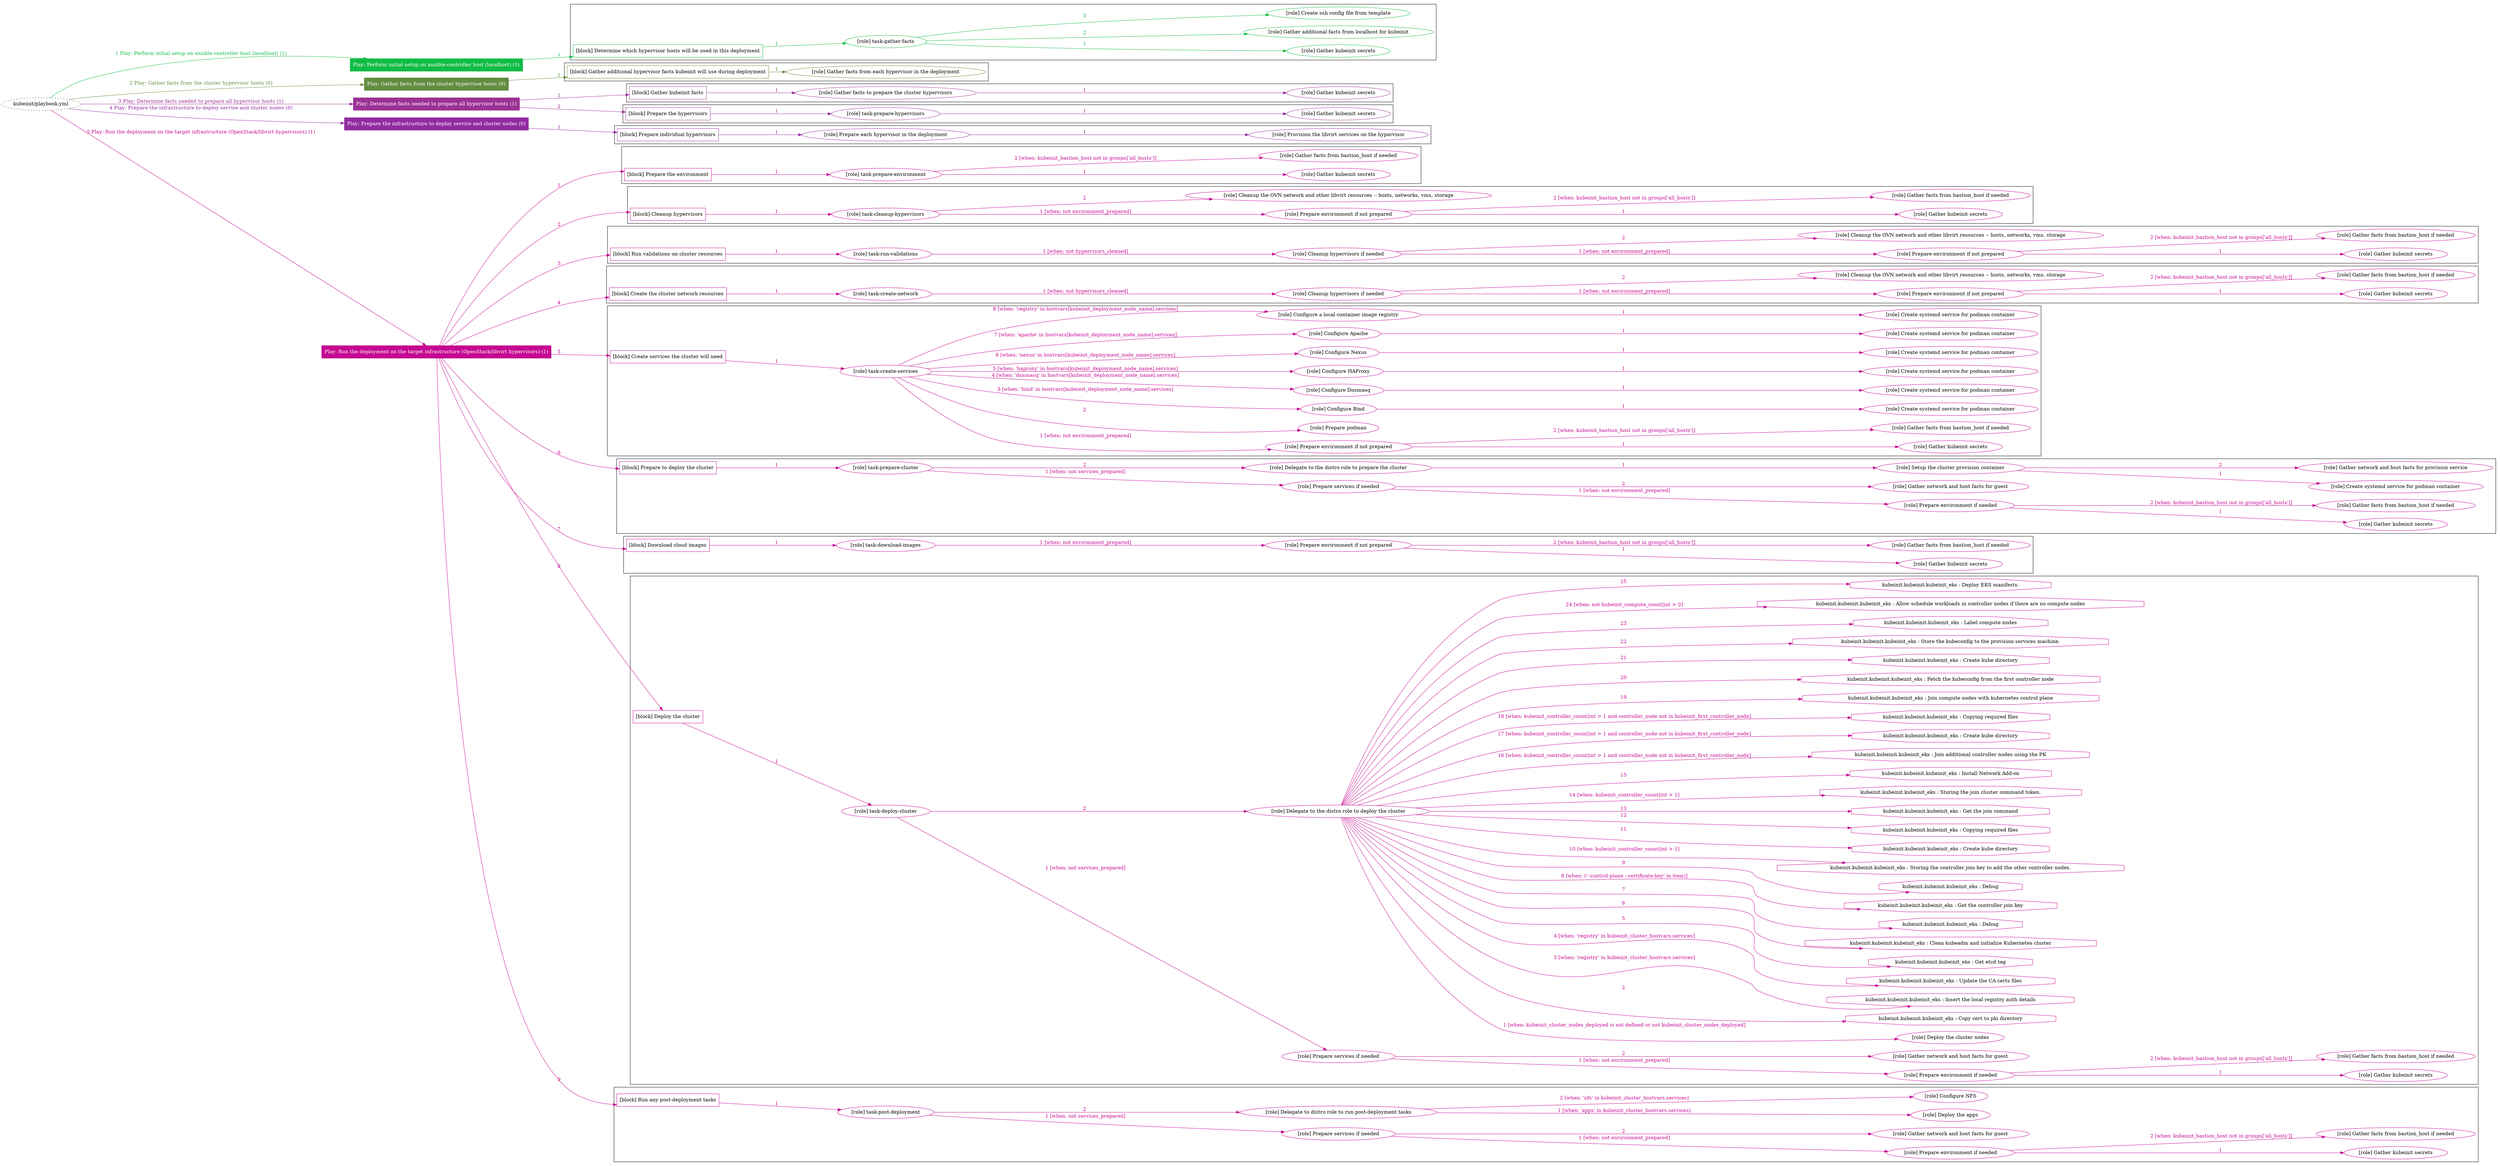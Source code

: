 digraph {
	graph [concentrate=true ordering=in rankdir=LR ratio=fill]
	edge [esep=5 sep=10]
	"kubeinit/playbook.yml" [URL="/home/runner/work/kubeinit/kubeinit/kubeinit/playbook.yml" id=playbook_1ac58db0 style=dotted]
	"kubeinit/playbook.yml" -> play_9eddd106 [label="1 Play: Perform initial setup on ansible-controller host (localhost) (1)" color="#10bc45" fontcolor="#10bc45" id=edge_play_9eddd106 labeltooltip="1 Play: Perform initial setup on ansible-controller host (localhost) (1)" tooltip="1 Play: Perform initial setup on ansible-controller host (localhost) (1)"]
	subgraph "Play: Perform initial setup on ansible-controller host (localhost) (1)" {
		play_9eddd106 [label="Play: Perform initial setup on ansible-controller host (localhost) (1)" URL="/home/runner/work/kubeinit/kubeinit/kubeinit/playbook.yml" color="#10bc45" fontcolor="#ffffff" id=play_9eddd106 shape=box style=filled tooltip=localhost]
		play_9eddd106 -> block_30fc444f [label=1 color="#10bc45" fontcolor="#10bc45" id=edge_block_30fc444f labeltooltip=1 tooltip=1]
		subgraph cluster_block_30fc444f {
			block_30fc444f [label="[block] Determine which hypervisor hosts will be used in this deployment" URL="/home/runner/work/kubeinit/kubeinit/kubeinit/playbook.yml" color="#10bc45" id=block_30fc444f labeltooltip="Determine which hypervisor hosts will be used in this deployment" shape=box tooltip="Determine which hypervisor hosts will be used in this deployment"]
			block_30fc444f -> role_b630f07b [label="1 " color="#10bc45" fontcolor="#10bc45" id=edge_role_b630f07b labeltooltip="1 " tooltip="1 "]
			subgraph "task-gather-facts" {
				role_b630f07b [label="[role] task-gather-facts" URL="/home/runner/work/kubeinit/kubeinit/kubeinit/playbook.yml" color="#10bc45" id=role_b630f07b tooltip="task-gather-facts"]
				role_b630f07b -> role_ef519373 [label="1 " color="#10bc45" fontcolor="#10bc45" id=edge_role_ef519373 labeltooltip="1 " tooltip="1 "]
				subgraph "Gather kubeinit secrets" {
					role_ef519373 [label="[role] Gather kubeinit secrets" URL="/home/runner/.ansible/collections/ansible_collections/kubeinit/kubeinit/roles/kubeinit_prepare/tasks/build_hypervisors_group.yml" color="#10bc45" id=role_ef519373 tooltip="Gather kubeinit secrets"]
				}
				role_b630f07b -> role_89bfebd6 [label="2 " color="#10bc45" fontcolor="#10bc45" id=edge_role_89bfebd6 labeltooltip="2 " tooltip="2 "]
				subgraph "Gather additional facts from localhost for kubeinit" {
					role_89bfebd6 [label="[role] Gather additional facts from localhost for kubeinit" URL="/home/runner/.ansible/collections/ansible_collections/kubeinit/kubeinit/roles/kubeinit_prepare/tasks/build_hypervisors_group.yml" color="#10bc45" id=role_89bfebd6 tooltip="Gather additional facts from localhost for kubeinit"]
				}
				role_b630f07b -> role_143f8cab [label="3 " color="#10bc45" fontcolor="#10bc45" id=edge_role_143f8cab labeltooltip="3 " tooltip="3 "]
				subgraph "Create ssh config file from template" {
					role_143f8cab [label="[role] Create ssh config file from template" URL="/home/runner/.ansible/collections/ansible_collections/kubeinit/kubeinit/roles/kubeinit_prepare/tasks/build_hypervisors_group.yml" color="#10bc45" id=role_143f8cab tooltip="Create ssh config file from template"]
				}
			}
		}
	}
	"kubeinit/playbook.yml" -> play_1894e3ad [label="2 Play: Gather facts from the cluster hypervisor hosts (0)" color="#628c40" fontcolor="#628c40" id=edge_play_1894e3ad labeltooltip="2 Play: Gather facts from the cluster hypervisor hosts (0)" tooltip="2 Play: Gather facts from the cluster hypervisor hosts (0)"]
	subgraph "Play: Gather facts from the cluster hypervisor hosts (0)" {
		play_1894e3ad [label="Play: Gather facts from the cluster hypervisor hosts (0)" URL="/home/runner/work/kubeinit/kubeinit/kubeinit/playbook.yml" color="#628c40" fontcolor="#ffffff" id=play_1894e3ad shape=box style=filled tooltip="Play: Gather facts from the cluster hypervisor hosts (0)"]
		play_1894e3ad -> block_8776b207 [label=1 color="#628c40" fontcolor="#628c40" id=edge_block_8776b207 labeltooltip=1 tooltip=1]
		subgraph cluster_block_8776b207 {
			block_8776b207 [label="[block] Gather additional hypervisor facts kubeinit will use during deployment" URL="/home/runner/work/kubeinit/kubeinit/kubeinit/playbook.yml" color="#628c40" id=block_8776b207 labeltooltip="Gather additional hypervisor facts kubeinit will use during deployment" shape=box tooltip="Gather additional hypervisor facts kubeinit will use during deployment"]
			block_8776b207 -> role_6bbcf157 [label="1 " color="#628c40" fontcolor="#628c40" id=edge_role_6bbcf157 labeltooltip="1 " tooltip="1 "]
			subgraph "Gather facts from each hypervisor in the deployment" {
				role_6bbcf157 [label="[role] Gather facts from each hypervisor in the deployment" URL="/home/runner/work/kubeinit/kubeinit/kubeinit/playbook.yml" color="#628c40" id=role_6bbcf157 tooltip="Gather facts from each hypervisor in the deployment"]
			}
		}
	}
	"kubeinit/playbook.yml" -> play_d0628bbb [label="3 Play: Determine facts needed to prepare all hypervisor hosts (1)" color="#9b3196" fontcolor="#9b3196" id=edge_play_d0628bbb labeltooltip="3 Play: Determine facts needed to prepare all hypervisor hosts (1)" tooltip="3 Play: Determine facts needed to prepare all hypervisor hosts (1)"]
	subgraph "Play: Determine facts needed to prepare all hypervisor hosts (1)" {
		play_d0628bbb [label="Play: Determine facts needed to prepare all hypervisor hosts (1)" URL="/home/runner/work/kubeinit/kubeinit/kubeinit/playbook.yml" color="#9b3196" fontcolor="#ffffff" id=play_d0628bbb shape=box style=filled tooltip=localhost]
		play_d0628bbb -> block_d0faab32 [label=1 color="#9b3196" fontcolor="#9b3196" id=edge_block_d0faab32 labeltooltip=1 tooltip=1]
		subgraph cluster_block_d0faab32 {
			block_d0faab32 [label="[block] Gather kubeinit facts" URL="/home/runner/work/kubeinit/kubeinit/kubeinit/playbook.yml" color="#9b3196" id=block_d0faab32 labeltooltip="Gather kubeinit facts" shape=box tooltip="Gather kubeinit facts"]
			block_d0faab32 -> role_c9c4c534 [label="1 " color="#9b3196" fontcolor="#9b3196" id=edge_role_c9c4c534 labeltooltip="1 " tooltip="1 "]
			subgraph "Gather facts to prepare the cluster hypervisors" {
				role_c9c4c534 [label="[role] Gather facts to prepare the cluster hypervisors" URL="/home/runner/work/kubeinit/kubeinit/kubeinit/playbook.yml" color="#9b3196" id=role_c9c4c534 tooltip="Gather facts to prepare the cluster hypervisors"]
				role_c9c4c534 -> role_3ca4143a [label="1 " color="#9b3196" fontcolor="#9b3196" id=edge_role_3ca4143a labeltooltip="1 " tooltip="1 "]
				subgraph "Gather kubeinit secrets" {
					role_3ca4143a [label="[role] Gather kubeinit secrets" URL="/home/runner/.ansible/collections/ansible_collections/kubeinit/kubeinit/roles/kubeinit_prepare/tasks/gather_kubeinit_facts.yml" color="#9b3196" id=role_3ca4143a tooltip="Gather kubeinit secrets"]
				}
			}
		}
		play_d0628bbb -> block_192de3c9 [label=2 color="#9b3196" fontcolor="#9b3196" id=edge_block_192de3c9 labeltooltip=2 tooltip=2]
		subgraph cluster_block_192de3c9 {
			block_192de3c9 [label="[block] Prepare the hypervisors" URL="/home/runner/work/kubeinit/kubeinit/kubeinit/playbook.yml" color="#9b3196" id=block_192de3c9 labeltooltip="Prepare the hypervisors" shape=box tooltip="Prepare the hypervisors"]
			block_192de3c9 -> role_d206fcf7 [label="1 " color="#9b3196" fontcolor="#9b3196" id=edge_role_d206fcf7 labeltooltip="1 " tooltip="1 "]
			subgraph "task-prepare-hypervisors" {
				role_d206fcf7 [label="[role] task-prepare-hypervisors" URL="/home/runner/work/kubeinit/kubeinit/kubeinit/playbook.yml" color="#9b3196" id=role_d206fcf7 tooltip="task-prepare-hypervisors"]
				role_d206fcf7 -> role_8c2eeadc [label="1 " color="#9b3196" fontcolor="#9b3196" id=edge_role_8c2eeadc labeltooltip="1 " tooltip="1 "]
				subgraph "Gather kubeinit secrets" {
					role_8c2eeadc [label="[role] Gather kubeinit secrets" URL="/home/runner/.ansible/collections/ansible_collections/kubeinit/kubeinit/roles/kubeinit_prepare/tasks/gather_kubeinit_facts.yml" color="#9b3196" id=role_8c2eeadc tooltip="Gather kubeinit secrets"]
				}
			}
		}
	}
	"kubeinit/playbook.yml" -> play_1b095877 [label="4 Play: Prepare the infrastructure to deploy service and cluster nodes (0)" color="#912ba1" fontcolor="#912ba1" id=edge_play_1b095877 labeltooltip="4 Play: Prepare the infrastructure to deploy service and cluster nodes (0)" tooltip="4 Play: Prepare the infrastructure to deploy service and cluster nodes (0)"]
	subgraph "Play: Prepare the infrastructure to deploy service and cluster nodes (0)" {
		play_1b095877 [label="Play: Prepare the infrastructure to deploy service and cluster nodes (0)" URL="/home/runner/work/kubeinit/kubeinit/kubeinit/playbook.yml" color="#912ba1" fontcolor="#ffffff" id=play_1b095877 shape=box style=filled tooltip="Play: Prepare the infrastructure to deploy service and cluster nodes (0)"]
		play_1b095877 -> block_7ad109ac [label=1 color="#912ba1" fontcolor="#912ba1" id=edge_block_7ad109ac labeltooltip=1 tooltip=1]
		subgraph cluster_block_7ad109ac {
			block_7ad109ac [label="[block] Prepare individual hypervisors" URL="/home/runner/work/kubeinit/kubeinit/kubeinit/playbook.yml" color="#912ba1" id=block_7ad109ac labeltooltip="Prepare individual hypervisors" shape=box tooltip="Prepare individual hypervisors"]
			block_7ad109ac -> role_5d0346fb [label="1 " color="#912ba1" fontcolor="#912ba1" id=edge_role_5d0346fb labeltooltip="1 " tooltip="1 "]
			subgraph "Prepare each hypervisor in the deployment" {
				role_5d0346fb [label="[role] Prepare each hypervisor in the deployment" URL="/home/runner/work/kubeinit/kubeinit/kubeinit/playbook.yml" color="#912ba1" id=role_5d0346fb tooltip="Prepare each hypervisor in the deployment"]
				role_5d0346fb -> role_7cb2efcb [label="1 " color="#912ba1" fontcolor="#912ba1" id=edge_role_7cb2efcb labeltooltip="1 " tooltip="1 "]
				subgraph "Provision the libvirt services on the hypervisor" {
					role_7cb2efcb [label="[role] Provision the libvirt services on the hypervisor" URL="/home/runner/.ansible/collections/ansible_collections/kubeinit/kubeinit/roles/kubeinit_prepare/tasks/prepare_hypervisor.yml" color="#912ba1" id=role_7cb2efcb tooltip="Provision the libvirt services on the hypervisor"]
				}
			}
		}
	}
	"kubeinit/playbook.yml" -> play_c522b201 [label="5 Play: Run the deployment on the target infrastructure (OpenStack/libvirt hypervisors) (1)" color="#c50791" fontcolor="#c50791" id=edge_play_c522b201 labeltooltip="5 Play: Run the deployment on the target infrastructure (OpenStack/libvirt hypervisors) (1)" tooltip="5 Play: Run the deployment on the target infrastructure (OpenStack/libvirt hypervisors) (1)"]
	subgraph "Play: Run the deployment on the target infrastructure (OpenStack/libvirt hypervisors) (1)" {
		play_c522b201 [label="Play: Run the deployment on the target infrastructure (OpenStack/libvirt hypervisors) (1)" URL="/home/runner/work/kubeinit/kubeinit/kubeinit/playbook.yml" color="#c50791" fontcolor="#ffffff" id=play_c522b201 shape=box style=filled tooltip=localhost]
		play_c522b201 -> block_1e45cb20 [label=1 color="#c50791" fontcolor="#c50791" id=edge_block_1e45cb20 labeltooltip=1 tooltip=1]
		subgraph cluster_block_1e45cb20 {
			block_1e45cb20 [label="[block] Prepare the environment" URL="/home/runner/work/kubeinit/kubeinit/kubeinit/playbook.yml" color="#c50791" id=block_1e45cb20 labeltooltip="Prepare the environment" shape=box tooltip="Prepare the environment"]
			block_1e45cb20 -> role_a73da890 [label="1 " color="#c50791" fontcolor="#c50791" id=edge_role_a73da890 labeltooltip="1 " tooltip="1 "]
			subgraph "task-prepare-environment" {
				role_a73da890 [label="[role] task-prepare-environment" URL="/home/runner/work/kubeinit/kubeinit/kubeinit/playbook.yml" color="#c50791" id=role_a73da890 tooltip="task-prepare-environment"]
				role_a73da890 -> role_a4527494 [label="1 " color="#c50791" fontcolor="#c50791" id=edge_role_a4527494 labeltooltip="1 " tooltip="1 "]
				subgraph "Gather kubeinit secrets" {
					role_a4527494 [label="[role] Gather kubeinit secrets" URL="/home/runner/.ansible/collections/ansible_collections/kubeinit/kubeinit/roles/kubeinit_prepare/tasks/gather_kubeinit_facts.yml" color="#c50791" id=role_a4527494 tooltip="Gather kubeinit secrets"]
				}
				role_a73da890 -> role_9e6abc5a [label="2 [when: kubeinit_bastion_host not in groups['all_hosts']]" color="#c50791" fontcolor="#c50791" id=edge_role_9e6abc5a labeltooltip="2 [when: kubeinit_bastion_host not in groups['all_hosts']]" tooltip="2 [when: kubeinit_bastion_host not in groups['all_hosts']]"]
				subgraph "Gather facts from bastion_host if needed" {
					role_9e6abc5a [label="[role] Gather facts from bastion_host if needed" URL="/home/runner/.ansible/collections/ansible_collections/kubeinit/kubeinit/roles/kubeinit_prepare/tasks/main.yml" color="#c50791" id=role_9e6abc5a tooltip="Gather facts from bastion_host if needed"]
				}
			}
		}
		play_c522b201 -> block_db5a22f9 [label=2 color="#c50791" fontcolor="#c50791" id=edge_block_db5a22f9 labeltooltip=2 tooltip=2]
		subgraph cluster_block_db5a22f9 {
			block_db5a22f9 [label="[block] Cleanup hypervisors" URL="/home/runner/work/kubeinit/kubeinit/kubeinit/playbook.yml" color="#c50791" id=block_db5a22f9 labeltooltip="Cleanup hypervisors" shape=box tooltip="Cleanup hypervisors"]
			block_db5a22f9 -> role_c14d8a24 [label="1 " color="#c50791" fontcolor="#c50791" id=edge_role_c14d8a24 labeltooltip="1 " tooltip="1 "]
			subgraph "task-cleanup-hypervisors" {
				role_c14d8a24 [label="[role] task-cleanup-hypervisors" URL="/home/runner/work/kubeinit/kubeinit/kubeinit/playbook.yml" color="#c50791" id=role_c14d8a24 tooltip="task-cleanup-hypervisors"]
				role_c14d8a24 -> role_7564b8ca [label="1 [when: not environment_prepared]" color="#c50791" fontcolor="#c50791" id=edge_role_7564b8ca labeltooltip="1 [when: not environment_prepared]" tooltip="1 [when: not environment_prepared]"]
				subgraph "Prepare environment if not prepared" {
					role_7564b8ca [label="[role] Prepare environment if not prepared" URL="/home/runner/.ansible/collections/ansible_collections/kubeinit/kubeinit/roles/kubeinit_libvirt/tasks/cleanup_hypervisors.yml" color="#c50791" id=role_7564b8ca tooltip="Prepare environment if not prepared"]
					role_7564b8ca -> role_81ad75a1 [label="1 " color="#c50791" fontcolor="#c50791" id=edge_role_81ad75a1 labeltooltip="1 " tooltip="1 "]
					subgraph "Gather kubeinit secrets" {
						role_81ad75a1 [label="[role] Gather kubeinit secrets" URL="/home/runner/.ansible/collections/ansible_collections/kubeinit/kubeinit/roles/kubeinit_prepare/tasks/gather_kubeinit_facts.yml" color="#c50791" id=role_81ad75a1 tooltip="Gather kubeinit secrets"]
					}
					role_7564b8ca -> role_ea53b248 [label="2 [when: kubeinit_bastion_host not in groups['all_hosts']]" color="#c50791" fontcolor="#c50791" id=edge_role_ea53b248 labeltooltip="2 [when: kubeinit_bastion_host not in groups['all_hosts']]" tooltip="2 [when: kubeinit_bastion_host not in groups['all_hosts']]"]
					subgraph "Gather facts from bastion_host if needed" {
						role_ea53b248 [label="[role] Gather facts from bastion_host if needed" URL="/home/runner/.ansible/collections/ansible_collections/kubeinit/kubeinit/roles/kubeinit_prepare/tasks/main.yml" color="#c50791" id=role_ea53b248 tooltip="Gather facts from bastion_host if needed"]
					}
				}
				role_c14d8a24 -> role_a226124e [label="2 " color="#c50791" fontcolor="#c50791" id=edge_role_a226124e labeltooltip="2 " tooltip="2 "]
				subgraph "Cleanup the OVN network and other libvirt resources -- hosts, networks, vms, storage" {
					role_a226124e [label="[role] Cleanup the OVN network and other libvirt resources -- hosts, networks, vms, storage" URL="/home/runner/.ansible/collections/ansible_collections/kubeinit/kubeinit/roles/kubeinit_libvirt/tasks/cleanup_hypervisors.yml" color="#c50791" id=role_a226124e tooltip="Cleanup the OVN network and other libvirt resources -- hosts, networks, vms, storage"]
				}
			}
		}
		play_c522b201 -> block_26ea2cdb [label=3 color="#c50791" fontcolor="#c50791" id=edge_block_26ea2cdb labeltooltip=3 tooltip=3]
		subgraph cluster_block_26ea2cdb {
			block_26ea2cdb [label="[block] Run validations on cluster resources" URL="/home/runner/work/kubeinit/kubeinit/kubeinit/playbook.yml" color="#c50791" id=block_26ea2cdb labeltooltip="Run validations on cluster resources" shape=box tooltip="Run validations on cluster resources"]
			block_26ea2cdb -> role_e15d8d98 [label="1 " color="#c50791" fontcolor="#c50791" id=edge_role_e15d8d98 labeltooltip="1 " tooltip="1 "]
			subgraph "task-run-validations" {
				role_e15d8d98 [label="[role] task-run-validations" URL="/home/runner/work/kubeinit/kubeinit/kubeinit/playbook.yml" color="#c50791" id=role_e15d8d98 tooltip="task-run-validations"]
				role_e15d8d98 -> role_632e4c56 [label="1 [when: not hypervisors_cleaned]" color="#c50791" fontcolor="#c50791" id=edge_role_632e4c56 labeltooltip="1 [when: not hypervisors_cleaned]" tooltip="1 [when: not hypervisors_cleaned]"]
				subgraph "Cleanup hypervisors if needed" {
					role_632e4c56 [label="[role] Cleanup hypervisors if needed" URL="/home/runner/.ansible/collections/ansible_collections/kubeinit/kubeinit/roles/kubeinit_validations/tasks/main.yml" color="#c50791" id=role_632e4c56 tooltip="Cleanup hypervisors if needed"]
					role_632e4c56 -> role_661e0de4 [label="1 [when: not environment_prepared]" color="#c50791" fontcolor="#c50791" id=edge_role_661e0de4 labeltooltip="1 [when: not environment_prepared]" tooltip="1 [when: not environment_prepared]"]
					subgraph "Prepare environment if not prepared" {
						role_661e0de4 [label="[role] Prepare environment if not prepared" URL="/home/runner/.ansible/collections/ansible_collections/kubeinit/kubeinit/roles/kubeinit_libvirt/tasks/cleanup_hypervisors.yml" color="#c50791" id=role_661e0de4 tooltip="Prepare environment if not prepared"]
						role_661e0de4 -> role_cdc6e33e [label="1 " color="#c50791" fontcolor="#c50791" id=edge_role_cdc6e33e labeltooltip="1 " tooltip="1 "]
						subgraph "Gather kubeinit secrets" {
							role_cdc6e33e [label="[role] Gather kubeinit secrets" URL="/home/runner/.ansible/collections/ansible_collections/kubeinit/kubeinit/roles/kubeinit_prepare/tasks/gather_kubeinit_facts.yml" color="#c50791" id=role_cdc6e33e tooltip="Gather kubeinit secrets"]
						}
						role_661e0de4 -> role_64e4404b [label="2 [when: kubeinit_bastion_host not in groups['all_hosts']]" color="#c50791" fontcolor="#c50791" id=edge_role_64e4404b labeltooltip="2 [when: kubeinit_bastion_host not in groups['all_hosts']]" tooltip="2 [when: kubeinit_bastion_host not in groups['all_hosts']]"]
						subgraph "Gather facts from bastion_host if needed" {
							role_64e4404b [label="[role] Gather facts from bastion_host if needed" URL="/home/runner/.ansible/collections/ansible_collections/kubeinit/kubeinit/roles/kubeinit_prepare/tasks/main.yml" color="#c50791" id=role_64e4404b tooltip="Gather facts from bastion_host if needed"]
						}
					}
					role_632e4c56 -> role_0773ec1b [label="2 " color="#c50791" fontcolor="#c50791" id=edge_role_0773ec1b labeltooltip="2 " tooltip="2 "]
					subgraph "Cleanup the OVN network and other libvirt resources -- hosts, networks, vms, storage" {
						role_0773ec1b [label="[role] Cleanup the OVN network and other libvirt resources -- hosts, networks, vms, storage" URL="/home/runner/.ansible/collections/ansible_collections/kubeinit/kubeinit/roles/kubeinit_libvirt/tasks/cleanup_hypervisors.yml" color="#c50791" id=role_0773ec1b tooltip="Cleanup the OVN network and other libvirt resources -- hosts, networks, vms, storage"]
					}
				}
			}
		}
		play_c522b201 -> block_a5b82c7c [label=4 color="#c50791" fontcolor="#c50791" id=edge_block_a5b82c7c labeltooltip=4 tooltip=4]
		subgraph cluster_block_a5b82c7c {
			block_a5b82c7c [label="[block] Create the cluster network resources" URL="/home/runner/work/kubeinit/kubeinit/kubeinit/playbook.yml" color="#c50791" id=block_a5b82c7c labeltooltip="Create the cluster network resources" shape=box tooltip="Create the cluster network resources"]
			block_a5b82c7c -> role_1aacdde5 [label="1 " color="#c50791" fontcolor="#c50791" id=edge_role_1aacdde5 labeltooltip="1 " tooltip="1 "]
			subgraph "task-create-network" {
				role_1aacdde5 [label="[role] task-create-network" URL="/home/runner/work/kubeinit/kubeinit/kubeinit/playbook.yml" color="#c50791" id=role_1aacdde5 tooltip="task-create-network"]
				role_1aacdde5 -> role_9870edfd [label="1 [when: not hypervisors_cleaned]" color="#c50791" fontcolor="#c50791" id=edge_role_9870edfd labeltooltip="1 [when: not hypervisors_cleaned]" tooltip="1 [when: not hypervisors_cleaned]"]
				subgraph "Cleanup hypervisors if needed" {
					role_9870edfd [label="[role] Cleanup hypervisors if needed" URL="/home/runner/.ansible/collections/ansible_collections/kubeinit/kubeinit/roles/kubeinit_libvirt/tasks/create_network.yml" color="#c50791" id=role_9870edfd tooltip="Cleanup hypervisors if needed"]
					role_9870edfd -> role_f6a2f0f7 [label="1 [when: not environment_prepared]" color="#c50791" fontcolor="#c50791" id=edge_role_f6a2f0f7 labeltooltip="1 [when: not environment_prepared]" tooltip="1 [when: not environment_prepared]"]
					subgraph "Prepare environment if not prepared" {
						role_f6a2f0f7 [label="[role] Prepare environment if not prepared" URL="/home/runner/.ansible/collections/ansible_collections/kubeinit/kubeinit/roles/kubeinit_libvirt/tasks/cleanup_hypervisors.yml" color="#c50791" id=role_f6a2f0f7 tooltip="Prepare environment if not prepared"]
						role_f6a2f0f7 -> role_57f74c20 [label="1 " color="#c50791" fontcolor="#c50791" id=edge_role_57f74c20 labeltooltip="1 " tooltip="1 "]
						subgraph "Gather kubeinit secrets" {
							role_57f74c20 [label="[role] Gather kubeinit secrets" URL="/home/runner/.ansible/collections/ansible_collections/kubeinit/kubeinit/roles/kubeinit_prepare/tasks/gather_kubeinit_facts.yml" color="#c50791" id=role_57f74c20 tooltip="Gather kubeinit secrets"]
						}
						role_f6a2f0f7 -> role_c0a87c34 [label="2 [when: kubeinit_bastion_host not in groups['all_hosts']]" color="#c50791" fontcolor="#c50791" id=edge_role_c0a87c34 labeltooltip="2 [when: kubeinit_bastion_host not in groups['all_hosts']]" tooltip="2 [when: kubeinit_bastion_host not in groups['all_hosts']]"]
						subgraph "Gather facts from bastion_host if needed" {
							role_c0a87c34 [label="[role] Gather facts from bastion_host if needed" URL="/home/runner/.ansible/collections/ansible_collections/kubeinit/kubeinit/roles/kubeinit_prepare/tasks/main.yml" color="#c50791" id=role_c0a87c34 tooltip="Gather facts from bastion_host if needed"]
						}
					}
					role_9870edfd -> role_39fa597d [label="2 " color="#c50791" fontcolor="#c50791" id=edge_role_39fa597d labeltooltip="2 " tooltip="2 "]
					subgraph "Cleanup the OVN network and other libvirt resources -- hosts, networks, vms, storage" {
						role_39fa597d [label="[role] Cleanup the OVN network and other libvirt resources -- hosts, networks, vms, storage" URL="/home/runner/.ansible/collections/ansible_collections/kubeinit/kubeinit/roles/kubeinit_libvirt/tasks/cleanup_hypervisors.yml" color="#c50791" id=role_39fa597d tooltip="Cleanup the OVN network and other libvirt resources -- hosts, networks, vms, storage"]
					}
				}
			}
		}
		play_c522b201 -> block_8a458de1 [label=5 color="#c50791" fontcolor="#c50791" id=edge_block_8a458de1 labeltooltip=5 tooltip=5]
		subgraph cluster_block_8a458de1 {
			block_8a458de1 [label="[block] Create services the cluster will need" URL="/home/runner/work/kubeinit/kubeinit/kubeinit/playbook.yml" color="#c50791" id=block_8a458de1 labeltooltip="Create services the cluster will need" shape=box tooltip="Create services the cluster will need"]
			block_8a458de1 -> role_82ee211a [label="1 " color="#c50791" fontcolor="#c50791" id=edge_role_82ee211a labeltooltip="1 " tooltip="1 "]
			subgraph "task-create-services" {
				role_82ee211a [label="[role] task-create-services" URL="/home/runner/work/kubeinit/kubeinit/kubeinit/playbook.yml" color="#c50791" id=role_82ee211a tooltip="task-create-services"]
				role_82ee211a -> role_bd00a5d6 [label="1 [when: not environment_prepared]" color="#c50791" fontcolor="#c50791" id=edge_role_bd00a5d6 labeltooltip="1 [when: not environment_prepared]" tooltip="1 [when: not environment_prepared]"]
				subgraph "Prepare environment if not prepared" {
					role_bd00a5d6 [label="[role] Prepare environment if not prepared" URL="/home/runner/.ansible/collections/ansible_collections/kubeinit/kubeinit/roles/kubeinit_services/tasks/main.yml" color="#c50791" id=role_bd00a5d6 tooltip="Prepare environment if not prepared"]
					role_bd00a5d6 -> role_65de3e16 [label="1 " color="#c50791" fontcolor="#c50791" id=edge_role_65de3e16 labeltooltip="1 " tooltip="1 "]
					subgraph "Gather kubeinit secrets" {
						role_65de3e16 [label="[role] Gather kubeinit secrets" URL="/home/runner/.ansible/collections/ansible_collections/kubeinit/kubeinit/roles/kubeinit_prepare/tasks/gather_kubeinit_facts.yml" color="#c50791" id=role_65de3e16 tooltip="Gather kubeinit secrets"]
					}
					role_bd00a5d6 -> role_99223548 [label="2 [when: kubeinit_bastion_host not in groups['all_hosts']]" color="#c50791" fontcolor="#c50791" id=edge_role_99223548 labeltooltip="2 [when: kubeinit_bastion_host not in groups['all_hosts']]" tooltip="2 [when: kubeinit_bastion_host not in groups['all_hosts']]"]
					subgraph "Gather facts from bastion_host if needed" {
						role_99223548 [label="[role] Gather facts from bastion_host if needed" URL="/home/runner/.ansible/collections/ansible_collections/kubeinit/kubeinit/roles/kubeinit_prepare/tasks/main.yml" color="#c50791" id=role_99223548 tooltip="Gather facts from bastion_host if needed"]
					}
				}
				role_82ee211a -> role_e2d1d36d [label="2 " color="#c50791" fontcolor="#c50791" id=edge_role_e2d1d36d labeltooltip="2 " tooltip="2 "]
				subgraph "Prepare podman" {
					role_e2d1d36d [label="[role] Prepare podman" URL="/home/runner/.ansible/collections/ansible_collections/kubeinit/kubeinit/roles/kubeinit_services/tasks/00_create_service_pod.yml" color="#c50791" id=role_e2d1d36d tooltip="Prepare podman"]
				}
				role_82ee211a -> role_57de85cc [label="3 [when: 'bind' in hostvars[kubeinit_deployment_node_name].services]" color="#c50791" fontcolor="#c50791" id=edge_role_57de85cc labeltooltip="3 [when: 'bind' in hostvars[kubeinit_deployment_node_name].services]" tooltip="3 [when: 'bind' in hostvars[kubeinit_deployment_node_name].services]"]
				subgraph "Configure Bind" {
					role_57de85cc [label="[role] Configure Bind" URL="/home/runner/.ansible/collections/ansible_collections/kubeinit/kubeinit/roles/kubeinit_services/tasks/start_services_containers.yml" color="#c50791" id=role_57de85cc tooltip="Configure Bind"]
					role_57de85cc -> role_440da95e [label="1 " color="#c50791" fontcolor="#c50791" id=edge_role_440da95e labeltooltip="1 " tooltip="1 "]
					subgraph "Create systemd service for podman container" {
						role_440da95e [label="[role] Create systemd service for podman container" URL="/home/runner/.ansible/collections/ansible_collections/kubeinit/kubeinit/roles/kubeinit_bind/tasks/main.yml" color="#c50791" id=role_440da95e tooltip="Create systemd service for podman container"]
					}
				}
				role_82ee211a -> role_23ffcaab [label="4 [when: 'dnsmasq' in hostvars[kubeinit_deployment_node_name].services]" color="#c50791" fontcolor="#c50791" id=edge_role_23ffcaab labeltooltip="4 [when: 'dnsmasq' in hostvars[kubeinit_deployment_node_name].services]" tooltip="4 [when: 'dnsmasq' in hostvars[kubeinit_deployment_node_name].services]"]
				subgraph "Configure Dnsmasq" {
					role_23ffcaab [label="[role] Configure Dnsmasq" URL="/home/runner/.ansible/collections/ansible_collections/kubeinit/kubeinit/roles/kubeinit_services/tasks/start_services_containers.yml" color="#c50791" id=role_23ffcaab tooltip="Configure Dnsmasq"]
					role_23ffcaab -> role_10609390 [label="1 " color="#c50791" fontcolor="#c50791" id=edge_role_10609390 labeltooltip="1 " tooltip="1 "]
					subgraph "Create systemd service for podman container" {
						role_10609390 [label="[role] Create systemd service for podman container" URL="/home/runner/.ansible/collections/ansible_collections/kubeinit/kubeinit/roles/kubeinit_dnsmasq/tasks/main.yml" color="#c50791" id=role_10609390 tooltip="Create systemd service for podman container"]
					}
				}
				role_82ee211a -> role_01e466fd [label="5 [when: 'haproxy' in hostvars[kubeinit_deployment_node_name].services]" color="#c50791" fontcolor="#c50791" id=edge_role_01e466fd labeltooltip="5 [when: 'haproxy' in hostvars[kubeinit_deployment_node_name].services]" tooltip="5 [when: 'haproxy' in hostvars[kubeinit_deployment_node_name].services]"]
				subgraph "Configure HAProxy" {
					role_01e466fd [label="[role] Configure HAProxy" URL="/home/runner/.ansible/collections/ansible_collections/kubeinit/kubeinit/roles/kubeinit_services/tasks/start_services_containers.yml" color="#c50791" id=role_01e466fd tooltip="Configure HAProxy"]
					role_01e466fd -> role_55145224 [label="1 " color="#c50791" fontcolor="#c50791" id=edge_role_55145224 labeltooltip="1 " tooltip="1 "]
					subgraph "Create systemd service for podman container" {
						role_55145224 [label="[role] Create systemd service for podman container" URL="/home/runner/.ansible/collections/ansible_collections/kubeinit/kubeinit/roles/kubeinit_haproxy/tasks/main.yml" color="#c50791" id=role_55145224 tooltip="Create systemd service for podman container"]
					}
				}
				role_82ee211a -> role_1d46dd35 [label="6 [when: 'nexus' in hostvars[kubeinit_deployment_node_name].services]" color="#c50791" fontcolor="#c50791" id=edge_role_1d46dd35 labeltooltip="6 [when: 'nexus' in hostvars[kubeinit_deployment_node_name].services]" tooltip="6 [when: 'nexus' in hostvars[kubeinit_deployment_node_name].services]"]
				subgraph "Configure Nexus" {
					role_1d46dd35 [label="[role] Configure Nexus" URL="/home/runner/.ansible/collections/ansible_collections/kubeinit/kubeinit/roles/kubeinit_services/tasks/start_services_containers.yml" color="#c50791" id=role_1d46dd35 tooltip="Configure Nexus"]
					role_1d46dd35 -> role_ea37ce73 [label="1 " color="#c50791" fontcolor="#c50791" id=edge_role_ea37ce73 labeltooltip="1 " tooltip="1 "]
					subgraph "Create systemd service for podman container" {
						role_ea37ce73 [label="[role] Create systemd service for podman container" URL="/home/runner/.ansible/collections/ansible_collections/kubeinit/kubeinit/roles/kubeinit_nexus/tasks/main.yml" color="#c50791" id=role_ea37ce73 tooltip="Create systemd service for podman container"]
					}
				}
				role_82ee211a -> role_9760607f [label="7 [when: 'apache' in hostvars[kubeinit_deployment_node_name].services]" color="#c50791" fontcolor="#c50791" id=edge_role_9760607f labeltooltip="7 [when: 'apache' in hostvars[kubeinit_deployment_node_name].services]" tooltip="7 [when: 'apache' in hostvars[kubeinit_deployment_node_name].services]"]
				subgraph "Configure Apache" {
					role_9760607f [label="[role] Configure Apache" URL="/home/runner/.ansible/collections/ansible_collections/kubeinit/kubeinit/roles/kubeinit_services/tasks/start_services_containers.yml" color="#c50791" id=role_9760607f tooltip="Configure Apache"]
					role_9760607f -> role_50aaaa14 [label="1 " color="#c50791" fontcolor="#c50791" id=edge_role_50aaaa14 labeltooltip="1 " tooltip="1 "]
					subgraph "Create systemd service for podman container" {
						role_50aaaa14 [label="[role] Create systemd service for podman container" URL="/home/runner/.ansible/collections/ansible_collections/kubeinit/kubeinit/roles/kubeinit_apache/tasks/main.yml" color="#c50791" id=role_50aaaa14 tooltip="Create systemd service for podman container"]
					}
				}
				role_82ee211a -> role_e0121b66 [label="8 [when: 'registry' in hostvars[kubeinit_deployment_node_name].services]" color="#c50791" fontcolor="#c50791" id=edge_role_e0121b66 labeltooltip="8 [when: 'registry' in hostvars[kubeinit_deployment_node_name].services]" tooltip="8 [when: 'registry' in hostvars[kubeinit_deployment_node_name].services]"]
				subgraph "Configure a local container image registry" {
					role_e0121b66 [label="[role] Configure a local container image registry" URL="/home/runner/.ansible/collections/ansible_collections/kubeinit/kubeinit/roles/kubeinit_services/tasks/start_services_containers.yml" color="#c50791" id=role_e0121b66 tooltip="Configure a local container image registry"]
					role_e0121b66 -> role_c0fec96e [label="1 " color="#c50791" fontcolor="#c50791" id=edge_role_c0fec96e labeltooltip="1 " tooltip="1 "]
					subgraph "Create systemd service for podman container" {
						role_c0fec96e [label="[role] Create systemd service for podman container" URL="/home/runner/.ansible/collections/ansible_collections/kubeinit/kubeinit/roles/kubeinit_registry/tasks/main.yml" color="#c50791" id=role_c0fec96e tooltip="Create systemd service for podman container"]
					}
				}
			}
		}
		play_c522b201 -> block_cffc5fbc [label=6 color="#c50791" fontcolor="#c50791" id=edge_block_cffc5fbc labeltooltip=6 tooltip=6]
		subgraph cluster_block_cffc5fbc {
			block_cffc5fbc [label="[block] Prepare to deploy the cluster" URL="/home/runner/work/kubeinit/kubeinit/kubeinit/playbook.yml" color="#c50791" id=block_cffc5fbc labeltooltip="Prepare to deploy the cluster" shape=box tooltip="Prepare to deploy the cluster"]
			block_cffc5fbc -> role_55218f2a [label="1 " color="#c50791" fontcolor="#c50791" id=edge_role_55218f2a labeltooltip="1 " tooltip="1 "]
			subgraph "task-prepare-cluster" {
				role_55218f2a [label="[role] task-prepare-cluster" URL="/home/runner/work/kubeinit/kubeinit/kubeinit/playbook.yml" color="#c50791" id=role_55218f2a tooltip="task-prepare-cluster"]
				role_55218f2a -> role_ff293766 [label="1 [when: not services_prepared]" color="#c50791" fontcolor="#c50791" id=edge_role_ff293766 labeltooltip="1 [when: not services_prepared]" tooltip="1 [when: not services_prepared]"]
				subgraph "Prepare services if needed" {
					role_ff293766 [label="[role] Prepare services if needed" URL="/home/runner/.ansible/collections/ansible_collections/kubeinit/kubeinit/roles/kubeinit_prepare/tasks/prepare_cluster.yml" color="#c50791" id=role_ff293766 tooltip="Prepare services if needed"]
					role_ff293766 -> role_1ca239fb [label="1 [when: not environment_prepared]" color="#c50791" fontcolor="#c50791" id=edge_role_1ca239fb labeltooltip="1 [when: not environment_prepared]" tooltip="1 [when: not environment_prepared]"]
					subgraph "Prepare environment if needed" {
						role_1ca239fb [label="[role] Prepare environment if needed" URL="/home/runner/.ansible/collections/ansible_collections/kubeinit/kubeinit/roles/kubeinit_services/tasks/prepare_services.yml" color="#c50791" id=role_1ca239fb tooltip="Prepare environment if needed"]
						role_1ca239fb -> role_0e6f94c9 [label="1 " color="#c50791" fontcolor="#c50791" id=edge_role_0e6f94c9 labeltooltip="1 " tooltip="1 "]
						subgraph "Gather kubeinit secrets" {
							role_0e6f94c9 [label="[role] Gather kubeinit secrets" URL="/home/runner/.ansible/collections/ansible_collections/kubeinit/kubeinit/roles/kubeinit_prepare/tasks/gather_kubeinit_facts.yml" color="#c50791" id=role_0e6f94c9 tooltip="Gather kubeinit secrets"]
						}
						role_1ca239fb -> role_61b7faba [label="2 [when: kubeinit_bastion_host not in groups['all_hosts']]" color="#c50791" fontcolor="#c50791" id=edge_role_61b7faba labeltooltip="2 [when: kubeinit_bastion_host not in groups['all_hosts']]" tooltip="2 [when: kubeinit_bastion_host not in groups['all_hosts']]"]
						subgraph "Gather facts from bastion_host if needed" {
							role_61b7faba [label="[role] Gather facts from bastion_host if needed" URL="/home/runner/.ansible/collections/ansible_collections/kubeinit/kubeinit/roles/kubeinit_prepare/tasks/main.yml" color="#c50791" id=role_61b7faba tooltip="Gather facts from bastion_host if needed"]
						}
					}
					role_ff293766 -> role_b8e67fa9 [label="2 " color="#c50791" fontcolor="#c50791" id=edge_role_b8e67fa9 labeltooltip="2 " tooltip="2 "]
					subgraph "Gather network and host facts for guest" {
						role_b8e67fa9 [label="[role] Gather network and host facts for guest" URL="/home/runner/.ansible/collections/ansible_collections/kubeinit/kubeinit/roles/kubeinit_services/tasks/prepare_services.yml" color="#c50791" id=role_b8e67fa9 tooltip="Gather network and host facts for guest"]
					}
				}
				role_55218f2a -> role_9e5da790 [label="2 " color="#c50791" fontcolor="#c50791" id=edge_role_9e5da790 labeltooltip="2 " tooltip="2 "]
				subgraph "Delegate to the distro role to prepare the cluster" {
					role_9e5da790 [label="[role] Delegate to the distro role to prepare the cluster" URL="/home/runner/.ansible/collections/ansible_collections/kubeinit/kubeinit/roles/kubeinit_prepare/tasks/prepare_cluster.yml" color="#c50791" id=role_9e5da790 tooltip="Delegate to the distro role to prepare the cluster"]
					role_9e5da790 -> role_3f16b6f4 [label="1 " color="#c50791" fontcolor="#c50791" id=edge_role_3f16b6f4 labeltooltip="1 " tooltip="1 "]
					subgraph "Setup the cluster provision container" {
						role_3f16b6f4 [label="[role] Setup the cluster provision container" URL="/home/runner/.ansible/collections/ansible_collections/kubeinit/kubeinit/roles/kubeinit_eks/tasks/prepare_cluster.yml" color="#c50791" id=role_3f16b6f4 tooltip="Setup the cluster provision container"]
						role_3f16b6f4 -> role_1321d4b2 [label="1 " color="#c50791" fontcolor="#c50791" id=edge_role_1321d4b2 labeltooltip="1 " tooltip="1 "]
						subgraph "Create systemd service for podman container" {
							role_1321d4b2 [label="[role] Create systemd service for podman container" URL="/home/runner/.ansible/collections/ansible_collections/kubeinit/kubeinit/roles/kubeinit_services/tasks/create_provision_container.yml" color="#c50791" id=role_1321d4b2 tooltip="Create systemd service for podman container"]
						}
						role_3f16b6f4 -> role_33553d10 [label="2 " color="#c50791" fontcolor="#c50791" id=edge_role_33553d10 labeltooltip="2 " tooltip="2 "]
						subgraph "Gather network and host facts for provision service" {
							role_33553d10 [label="[role] Gather network and host facts for provision service" URL="/home/runner/.ansible/collections/ansible_collections/kubeinit/kubeinit/roles/kubeinit_services/tasks/create_provision_container.yml" color="#c50791" id=role_33553d10 tooltip="Gather network and host facts for provision service"]
						}
					}
				}
			}
		}
		play_c522b201 -> block_d48e3832 [label=7 color="#c50791" fontcolor="#c50791" id=edge_block_d48e3832 labeltooltip=7 tooltip=7]
		subgraph cluster_block_d48e3832 {
			block_d48e3832 [label="[block] Download cloud images" URL="/home/runner/work/kubeinit/kubeinit/kubeinit/playbook.yml" color="#c50791" id=block_d48e3832 labeltooltip="Download cloud images" shape=box tooltip="Download cloud images"]
			block_d48e3832 -> role_d4876c7f [label="1 " color="#c50791" fontcolor="#c50791" id=edge_role_d4876c7f labeltooltip="1 " tooltip="1 "]
			subgraph "task-download-images" {
				role_d4876c7f [label="[role] task-download-images" URL="/home/runner/work/kubeinit/kubeinit/kubeinit/playbook.yml" color="#c50791" id=role_d4876c7f tooltip="task-download-images"]
				role_d4876c7f -> role_e34cf47d [label="1 [when: not environment_prepared]" color="#c50791" fontcolor="#c50791" id=edge_role_e34cf47d labeltooltip="1 [when: not environment_prepared]" tooltip="1 [when: not environment_prepared]"]
				subgraph "Prepare environment if not prepared" {
					role_e34cf47d [label="[role] Prepare environment if not prepared" URL="/home/runner/.ansible/collections/ansible_collections/kubeinit/kubeinit/roles/kubeinit_libvirt/tasks/download_cloud_images.yml" color="#c50791" id=role_e34cf47d tooltip="Prepare environment if not prepared"]
					role_e34cf47d -> role_e54c2a16 [label="1 " color="#c50791" fontcolor="#c50791" id=edge_role_e54c2a16 labeltooltip="1 " tooltip="1 "]
					subgraph "Gather kubeinit secrets" {
						role_e54c2a16 [label="[role] Gather kubeinit secrets" URL="/home/runner/.ansible/collections/ansible_collections/kubeinit/kubeinit/roles/kubeinit_prepare/tasks/gather_kubeinit_facts.yml" color="#c50791" id=role_e54c2a16 tooltip="Gather kubeinit secrets"]
					}
					role_e34cf47d -> role_d165eea5 [label="2 [when: kubeinit_bastion_host not in groups['all_hosts']]" color="#c50791" fontcolor="#c50791" id=edge_role_d165eea5 labeltooltip="2 [when: kubeinit_bastion_host not in groups['all_hosts']]" tooltip="2 [when: kubeinit_bastion_host not in groups['all_hosts']]"]
					subgraph "Gather facts from bastion_host if needed" {
						role_d165eea5 [label="[role] Gather facts from bastion_host if needed" URL="/home/runner/.ansible/collections/ansible_collections/kubeinit/kubeinit/roles/kubeinit_prepare/tasks/main.yml" color="#c50791" id=role_d165eea5 tooltip="Gather facts from bastion_host if needed"]
					}
				}
			}
		}
		play_c522b201 -> block_7e90941e [label=8 color="#c50791" fontcolor="#c50791" id=edge_block_7e90941e labeltooltip=8 tooltip=8]
		subgraph cluster_block_7e90941e {
			block_7e90941e [label="[block] Deploy the cluster" URL="/home/runner/work/kubeinit/kubeinit/kubeinit/playbook.yml" color="#c50791" id=block_7e90941e labeltooltip="Deploy the cluster" shape=box tooltip="Deploy the cluster"]
			block_7e90941e -> role_f292f0c1 [label="1 " color="#c50791" fontcolor="#c50791" id=edge_role_f292f0c1 labeltooltip="1 " tooltip="1 "]
			subgraph "task-deploy-cluster" {
				role_f292f0c1 [label="[role] task-deploy-cluster" URL="/home/runner/work/kubeinit/kubeinit/kubeinit/playbook.yml" color="#c50791" id=role_f292f0c1 tooltip="task-deploy-cluster"]
				role_f292f0c1 -> role_ea4bab5f [label="1 [when: not services_prepared]" color="#c50791" fontcolor="#c50791" id=edge_role_ea4bab5f labeltooltip="1 [when: not services_prepared]" tooltip="1 [when: not services_prepared]"]
				subgraph "Prepare services if needed" {
					role_ea4bab5f [label="[role] Prepare services if needed" URL="/home/runner/.ansible/collections/ansible_collections/kubeinit/kubeinit/roles/kubeinit_prepare/tasks/deploy_cluster.yml" color="#c50791" id=role_ea4bab5f tooltip="Prepare services if needed"]
					role_ea4bab5f -> role_7bdbdbbb [label="1 [when: not environment_prepared]" color="#c50791" fontcolor="#c50791" id=edge_role_7bdbdbbb labeltooltip="1 [when: not environment_prepared]" tooltip="1 [when: not environment_prepared]"]
					subgraph "Prepare environment if needed" {
						role_7bdbdbbb [label="[role] Prepare environment if needed" URL="/home/runner/.ansible/collections/ansible_collections/kubeinit/kubeinit/roles/kubeinit_services/tasks/prepare_services.yml" color="#c50791" id=role_7bdbdbbb tooltip="Prepare environment if needed"]
						role_7bdbdbbb -> role_f196f839 [label="1 " color="#c50791" fontcolor="#c50791" id=edge_role_f196f839 labeltooltip="1 " tooltip="1 "]
						subgraph "Gather kubeinit secrets" {
							role_f196f839 [label="[role] Gather kubeinit secrets" URL="/home/runner/.ansible/collections/ansible_collections/kubeinit/kubeinit/roles/kubeinit_prepare/tasks/gather_kubeinit_facts.yml" color="#c50791" id=role_f196f839 tooltip="Gather kubeinit secrets"]
						}
						role_7bdbdbbb -> role_cf97e103 [label="2 [when: kubeinit_bastion_host not in groups['all_hosts']]" color="#c50791" fontcolor="#c50791" id=edge_role_cf97e103 labeltooltip="2 [when: kubeinit_bastion_host not in groups['all_hosts']]" tooltip="2 [when: kubeinit_bastion_host not in groups['all_hosts']]"]
						subgraph "Gather facts from bastion_host if needed" {
							role_cf97e103 [label="[role] Gather facts from bastion_host if needed" URL="/home/runner/.ansible/collections/ansible_collections/kubeinit/kubeinit/roles/kubeinit_prepare/tasks/main.yml" color="#c50791" id=role_cf97e103 tooltip="Gather facts from bastion_host if needed"]
						}
					}
					role_ea4bab5f -> role_cab50fe7 [label="2 " color="#c50791" fontcolor="#c50791" id=edge_role_cab50fe7 labeltooltip="2 " tooltip="2 "]
					subgraph "Gather network and host facts for guest" {
						role_cab50fe7 [label="[role] Gather network and host facts for guest" URL="/home/runner/.ansible/collections/ansible_collections/kubeinit/kubeinit/roles/kubeinit_services/tasks/prepare_services.yml" color="#c50791" id=role_cab50fe7 tooltip="Gather network and host facts for guest"]
					}
				}
				role_f292f0c1 -> role_87502110 [label="2 " color="#c50791" fontcolor="#c50791" id=edge_role_87502110 labeltooltip="2 " tooltip="2 "]
				subgraph "Delegate to the distro role to deploy the cluster" {
					role_87502110 [label="[role] Delegate to the distro role to deploy the cluster" URL="/home/runner/.ansible/collections/ansible_collections/kubeinit/kubeinit/roles/kubeinit_prepare/tasks/deploy_cluster.yml" color="#c50791" id=role_87502110 tooltip="Delegate to the distro role to deploy the cluster"]
					role_87502110 -> role_a5893117 [label="1 [when: kubeinit_cluster_nodes_deployed is not defined or not kubeinit_cluster_nodes_deployed]" color="#c50791" fontcolor="#c50791" id=edge_role_a5893117 labeltooltip="1 [when: kubeinit_cluster_nodes_deployed is not defined or not kubeinit_cluster_nodes_deployed]" tooltip="1 [when: kubeinit_cluster_nodes_deployed is not defined or not kubeinit_cluster_nodes_deployed]"]
					subgraph "Deploy the cluster nodes" {
						role_a5893117 [label="[role] Deploy the cluster nodes" URL="/home/runner/.ansible/collections/ansible_collections/kubeinit/kubeinit/roles/kubeinit_eks/tasks/main.yml" color="#c50791" id=role_a5893117 tooltip="Deploy the cluster nodes"]
					}
					task_693c5013 [label="kubeinit.kubeinit.kubeinit_eks : Copy cert to pki directory" URL="/home/runner/.ansible/collections/ansible_collections/kubeinit/kubeinit/roles/kubeinit_eks/tasks/main.yml" color="#c50791" id=task_693c5013 shape=octagon tooltip="kubeinit.kubeinit.kubeinit_eks : Copy cert to pki directory"]
					role_87502110 -> task_693c5013 [label="2 " color="#c50791" fontcolor="#c50791" id=edge_task_693c5013 labeltooltip="2 " tooltip="2 "]
					task_ef603a80 [label="kubeinit.kubeinit.kubeinit_eks : Insert the local registry auth details" URL="/home/runner/.ansible/collections/ansible_collections/kubeinit/kubeinit/roles/kubeinit_eks/tasks/main.yml" color="#c50791" id=task_ef603a80 shape=octagon tooltip="kubeinit.kubeinit.kubeinit_eks : Insert the local registry auth details"]
					role_87502110 -> task_ef603a80 [label="3 [when: 'registry' in kubeinit_cluster_hostvars.services]" color="#c50791" fontcolor="#c50791" id=edge_task_ef603a80 labeltooltip="3 [when: 'registry' in kubeinit_cluster_hostvars.services]" tooltip="3 [when: 'registry' in kubeinit_cluster_hostvars.services]"]
					task_84971e35 [label="kubeinit.kubeinit.kubeinit_eks : Update the CA certs files" URL="/home/runner/.ansible/collections/ansible_collections/kubeinit/kubeinit/roles/kubeinit_eks/tasks/main.yml" color="#c50791" id=task_84971e35 shape=octagon tooltip="kubeinit.kubeinit.kubeinit_eks : Update the CA certs files"]
					role_87502110 -> task_84971e35 [label="4 [when: 'registry' in kubeinit_cluster_hostvars.services]" color="#c50791" fontcolor="#c50791" id=edge_task_84971e35 labeltooltip="4 [when: 'registry' in kubeinit_cluster_hostvars.services]" tooltip="4 [when: 'registry' in kubeinit_cluster_hostvars.services]"]
					task_a349f097 [label="kubeinit.kubeinit.kubeinit_eks : Get etcd tag" URL="/home/runner/.ansible/collections/ansible_collections/kubeinit/kubeinit/roles/kubeinit_eks/tasks/main.yml" color="#c50791" id=task_a349f097 shape=octagon tooltip="kubeinit.kubeinit.kubeinit_eks : Get etcd tag"]
					role_87502110 -> task_a349f097 [label="5 " color="#c50791" fontcolor="#c50791" id=edge_task_a349f097 labeltooltip="5 " tooltip="5 "]
					task_ca6c447f [label="kubeinit.kubeinit.kubeinit_eks : Clean kubeadm and initialize Kubernetes cluster" URL="/home/runner/.ansible/collections/ansible_collections/kubeinit/kubeinit/roles/kubeinit_eks/tasks/main.yml" color="#c50791" id=task_ca6c447f shape=octagon tooltip="kubeinit.kubeinit.kubeinit_eks : Clean kubeadm and initialize Kubernetes cluster"]
					role_87502110 -> task_ca6c447f [label="6 " color="#c50791" fontcolor="#c50791" id=edge_task_ca6c447f labeltooltip="6 " tooltip="6 "]
					task_66f2821f [label="kubeinit.kubeinit.kubeinit_eks : Debug" URL="/home/runner/.ansible/collections/ansible_collections/kubeinit/kubeinit/roles/kubeinit_eks/tasks/main.yml" color="#c50791" id=task_66f2821f shape=octagon tooltip="kubeinit.kubeinit.kubeinit_eks : Debug"]
					role_87502110 -> task_66f2821f [label="7 " color="#c50791" fontcolor="#c50791" id=edge_task_66f2821f labeltooltip="7 " tooltip="7 "]
					task_865ddce5 [label="kubeinit.kubeinit.kubeinit_eks : Get the controller join key" URL="/home/runner/.ansible/collections/ansible_collections/kubeinit/kubeinit/roles/kubeinit_eks/tasks/main.yml" color="#c50791" id=task_865ddce5 shape=octagon tooltip="kubeinit.kubeinit.kubeinit_eks : Get the controller join key"]
					role_87502110 -> task_865ddce5 [label="8 [when: ('--control-plane --certificate-key' in item)]" color="#c50791" fontcolor="#c50791" id=edge_task_865ddce5 labeltooltip="8 [when: ('--control-plane --certificate-key' in item)]" tooltip="8 [when: ('--control-plane --certificate-key' in item)]"]
					task_f850fac8 [label="kubeinit.kubeinit.kubeinit_eks : Debug" URL="/home/runner/.ansible/collections/ansible_collections/kubeinit/kubeinit/roles/kubeinit_eks/tasks/main.yml" color="#c50791" id=task_f850fac8 shape=octagon tooltip="kubeinit.kubeinit.kubeinit_eks : Debug"]
					role_87502110 -> task_f850fac8 [label="9 " color="#c50791" fontcolor="#c50791" id=edge_task_f850fac8 labeltooltip="9 " tooltip="9 "]
					task_05a8aed9 [label="kubeinit.kubeinit.kubeinit_eks : Storing the controller join key to add the other controller nodes." URL="/home/runner/.ansible/collections/ansible_collections/kubeinit/kubeinit/roles/kubeinit_eks/tasks/main.yml" color="#c50791" id=task_05a8aed9 shape=octagon tooltip="kubeinit.kubeinit.kubeinit_eks : Storing the controller join key to add the other controller nodes."]
					role_87502110 -> task_05a8aed9 [label="10 [when: kubeinit_controller_count|int > 1]" color="#c50791" fontcolor="#c50791" id=edge_task_05a8aed9 labeltooltip="10 [when: kubeinit_controller_count|int > 1]" tooltip="10 [when: kubeinit_controller_count|int > 1]"]
					task_3d981ec6 [label="kubeinit.kubeinit.kubeinit_eks : Create kube directory" URL="/home/runner/.ansible/collections/ansible_collections/kubeinit/kubeinit/roles/kubeinit_eks/tasks/main.yml" color="#c50791" id=task_3d981ec6 shape=octagon tooltip="kubeinit.kubeinit.kubeinit_eks : Create kube directory"]
					role_87502110 -> task_3d981ec6 [label="11 " color="#c50791" fontcolor="#c50791" id=edge_task_3d981ec6 labeltooltip="11 " tooltip="11 "]
					task_04f76ba4 [label="kubeinit.kubeinit.kubeinit_eks : Copying required files" URL="/home/runner/.ansible/collections/ansible_collections/kubeinit/kubeinit/roles/kubeinit_eks/tasks/main.yml" color="#c50791" id=task_04f76ba4 shape=octagon tooltip="kubeinit.kubeinit.kubeinit_eks : Copying required files"]
					role_87502110 -> task_04f76ba4 [label="12 " color="#c50791" fontcolor="#c50791" id=edge_task_04f76ba4 labeltooltip="12 " tooltip="12 "]
					task_8e536e99 [label="kubeinit.kubeinit.kubeinit_eks : Get the join command" URL="/home/runner/.ansible/collections/ansible_collections/kubeinit/kubeinit/roles/kubeinit_eks/tasks/main.yml" color="#c50791" id=task_8e536e99 shape=octagon tooltip="kubeinit.kubeinit.kubeinit_eks : Get the join command"]
					role_87502110 -> task_8e536e99 [label="13 " color="#c50791" fontcolor="#c50791" id=edge_task_8e536e99 labeltooltip="13 " tooltip="13 "]
					task_abd412e3 [label="kubeinit.kubeinit.kubeinit_eks : Storing the join cluster command token." URL="/home/runner/.ansible/collections/ansible_collections/kubeinit/kubeinit/roles/kubeinit_eks/tasks/main.yml" color="#c50791" id=task_abd412e3 shape=octagon tooltip="kubeinit.kubeinit.kubeinit_eks : Storing the join cluster command token."]
					role_87502110 -> task_abd412e3 [label="14 [when: kubeinit_controller_count|int > 1]" color="#c50791" fontcolor="#c50791" id=edge_task_abd412e3 labeltooltip="14 [when: kubeinit_controller_count|int > 1]" tooltip="14 [when: kubeinit_controller_count|int > 1]"]
					task_f65b34ef [label="kubeinit.kubeinit.kubeinit_eks : Install Network Add-on" URL="/home/runner/.ansible/collections/ansible_collections/kubeinit/kubeinit/roles/kubeinit_eks/tasks/main.yml" color="#c50791" id=task_f65b34ef shape=octagon tooltip="kubeinit.kubeinit.kubeinit_eks : Install Network Add-on"]
					role_87502110 -> task_f65b34ef [label="15 " color="#c50791" fontcolor="#c50791" id=edge_task_f65b34ef labeltooltip="15 " tooltip="15 "]
					task_d2d62c83 [label="kubeinit.kubeinit.kubeinit_eks : Join additional controller nodes using the PK" URL="/home/runner/.ansible/collections/ansible_collections/kubeinit/kubeinit/roles/kubeinit_eks/tasks/main.yml" color="#c50791" id=task_d2d62c83 shape=octagon tooltip="kubeinit.kubeinit.kubeinit_eks : Join additional controller nodes using the PK"]
					role_87502110 -> task_d2d62c83 [label="16 [when: kubeinit_controller_count|int > 1 and controller_node not in kubeinit_first_controller_node]" color="#c50791" fontcolor="#c50791" id=edge_task_d2d62c83 labeltooltip="16 [when: kubeinit_controller_count|int > 1 and controller_node not in kubeinit_first_controller_node]" tooltip="16 [when: kubeinit_controller_count|int > 1 and controller_node not in kubeinit_first_controller_node]"]
					task_816bf70c [label="kubeinit.kubeinit.kubeinit_eks : Create kube directory" URL="/home/runner/.ansible/collections/ansible_collections/kubeinit/kubeinit/roles/kubeinit_eks/tasks/main.yml" color="#c50791" id=task_816bf70c shape=octagon tooltip="kubeinit.kubeinit.kubeinit_eks : Create kube directory"]
					role_87502110 -> task_816bf70c [label="17 [when: kubeinit_controller_count|int > 1 and controller_node not in kubeinit_first_controller_node]" color="#c50791" fontcolor="#c50791" id=edge_task_816bf70c labeltooltip="17 [when: kubeinit_controller_count|int > 1 and controller_node not in kubeinit_first_controller_node]" tooltip="17 [when: kubeinit_controller_count|int > 1 and controller_node not in kubeinit_first_controller_node]"]
					task_21873639 [label="kubeinit.kubeinit.kubeinit_eks : Copying required files" URL="/home/runner/.ansible/collections/ansible_collections/kubeinit/kubeinit/roles/kubeinit_eks/tasks/main.yml" color="#c50791" id=task_21873639 shape=octagon tooltip="kubeinit.kubeinit.kubeinit_eks : Copying required files"]
					role_87502110 -> task_21873639 [label="18 [when: kubeinit_controller_count|int > 1 and controller_node not in kubeinit_first_controller_node]" color="#c50791" fontcolor="#c50791" id=edge_task_21873639 labeltooltip="18 [when: kubeinit_controller_count|int > 1 and controller_node not in kubeinit_first_controller_node]" tooltip="18 [when: kubeinit_controller_count|int > 1 and controller_node not in kubeinit_first_controller_node]"]
					task_19b68e9e [label="kubeinit.kubeinit.kubeinit_eks : Join compute nodes with kubernetes control plane" URL="/home/runner/.ansible/collections/ansible_collections/kubeinit/kubeinit/roles/kubeinit_eks/tasks/main.yml" color="#c50791" id=task_19b68e9e shape=octagon tooltip="kubeinit.kubeinit.kubeinit_eks : Join compute nodes with kubernetes control plane"]
					role_87502110 -> task_19b68e9e [label="19 " color="#c50791" fontcolor="#c50791" id=edge_task_19b68e9e labeltooltip="19 " tooltip="19 "]
					task_acebcdc4 [label="kubeinit.kubeinit.kubeinit_eks : Fetch the kubeconfig from the first controller node" URL="/home/runner/.ansible/collections/ansible_collections/kubeinit/kubeinit/roles/kubeinit_eks/tasks/main.yml" color="#c50791" id=task_acebcdc4 shape=octagon tooltip="kubeinit.kubeinit.kubeinit_eks : Fetch the kubeconfig from the first controller node"]
					role_87502110 -> task_acebcdc4 [label="20 " color="#c50791" fontcolor="#c50791" id=edge_task_acebcdc4 labeltooltip="20 " tooltip="20 "]
					task_90b513b5 [label="kubeinit.kubeinit.kubeinit_eks : Create kube directory" URL="/home/runner/.ansible/collections/ansible_collections/kubeinit/kubeinit/roles/kubeinit_eks/tasks/main.yml" color="#c50791" id=task_90b513b5 shape=octagon tooltip="kubeinit.kubeinit.kubeinit_eks : Create kube directory"]
					role_87502110 -> task_90b513b5 [label="21 " color="#c50791" fontcolor="#c50791" id=edge_task_90b513b5 labeltooltip="21 " tooltip="21 "]
					task_5d578f4d [label="kubeinit.kubeinit.kubeinit_eks : Store the kubeconfig to the provision services machine." URL="/home/runner/.ansible/collections/ansible_collections/kubeinit/kubeinit/roles/kubeinit_eks/tasks/main.yml" color="#c50791" id=task_5d578f4d shape=octagon tooltip="kubeinit.kubeinit.kubeinit_eks : Store the kubeconfig to the provision services machine."]
					role_87502110 -> task_5d578f4d [label="22 " color="#c50791" fontcolor="#c50791" id=edge_task_5d578f4d labeltooltip="22 " tooltip="22 "]
					task_fd0624af [label="kubeinit.kubeinit.kubeinit_eks : Label compute nodes" URL="/home/runner/.ansible/collections/ansible_collections/kubeinit/kubeinit/roles/kubeinit_eks/tasks/main.yml" color="#c50791" id=task_fd0624af shape=octagon tooltip="kubeinit.kubeinit.kubeinit_eks : Label compute nodes"]
					role_87502110 -> task_fd0624af [label="23 " color="#c50791" fontcolor="#c50791" id=edge_task_fd0624af labeltooltip="23 " tooltip="23 "]
					task_1af2afea [label="kubeinit.kubeinit.kubeinit_eks : Allow schedule workloads in controller nodes if there are no compute nodes" URL="/home/runner/.ansible/collections/ansible_collections/kubeinit/kubeinit/roles/kubeinit_eks/tasks/main.yml" color="#c50791" id=task_1af2afea shape=octagon tooltip="kubeinit.kubeinit.kubeinit_eks : Allow schedule workloads in controller nodes if there are no compute nodes"]
					role_87502110 -> task_1af2afea [label="24 [when: not kubeinit_compute_count|int > 0]" color="#c50791" fontcolor="#c50791" id=edge_task_1af2afea labeltooltip="24 [when: not kubeinit_compute_count|int > 0]" tooltip="24 [when: not kubeinit_compute_count|int > 0]"]
					task_99e90e95 [label="kubeinit.kubeinit.kubeinit_eks : Deploy EKS manifests." URL="/home/runner/.ansible/collections/ansible_collections/kubeinit/kubeinit/roles/kubeinit_eks/tasks/main.yml" color="#c50791" id=task_99e90e95 shape=octagon tooltip="kubeinit.kubeinit.kubeinit_eks : Deploy EKS manifests."]
					role_87502110 -> task_99e90e95 [label="25 " color="#c50791" fontcolor="#c50791" id=edge_task_99e90e95 labeltooltip="25 " tooltip="25 "]
				}
			}
		}
		play_c522b201 -> block_5f2efec2 [label=9 color="#c50791" fontcolor="#c50791" id=edge_block_5f2efec2 labeltooltip=9 tooltip=9]
		subgraph cluster_block_5f2efec2 {
			block_5f2efec2 [label="[block] Run any post-deployment tasks" URL="/home/runner/work/kubeinit/kubeinit/kubeinit/playbook.yml" color="#c50791" id=block_5f2efec2 labeltooltip="Run any post-deployment tasks" shape=box tooltip="Run any post-deployment tasks"]
			block_5f2efec2 -> role_02ba0ff3 [label="1 " color="#c50791" fontcolor="#c50791" id=edge_role_02ba0ff3 labeltooltip="1 " tooltip="1 "]
			subgraph "task-post-deployment" {
				role_02ba0ff3 [label="[role] task-post-deployment" URL="/home/runner/work/kubeinit/kubeinit/kubeinit/playbook.yml" color="#c50791" id=role_02ba0ff3 tooltip="task-post-deployment"]
				role_02ba0ff3 -> role_23676427 [label="1 [when: not services_prepared]" color="#c50791" fontcolor="#c50791" id=edge_role_23676427 labeltooltip="1 [when: not services_prepared]" tooltip="1 [when: not services_prepared]"]
				subgraph "Prepare services if needed" {
					role_23676427 [label="[role] Prepare services if needed" URL="/home/runner/.ansible/collections/ansible_collections/kubeinit/kubeinit/roles/kubeinit_prepare/tasks/post_deployment.yml" color="#c50791" id=role_23676427 tooltip="Prepare services if needed"]
					role_23676427 -> role_f9ce38f7 [label="1 [when: not environment_prepared]" color="#c50791" fontcolor="#c50791" id=edge_role_f9ce38f7 labeltooltip="1 [when: not environment_prepared]" tooltip="1 [when: not environment_prepared]"]
					subgraph "Prepare environment if needed" {
						role_f9ce38f7 [label="[role] Prepare environment if needed" URL="/home/runner/.ansible/collections/ansible_collections/kubeinit/kubeinit/roles/kubeinit_services/tasks/prepare_services.yml" color="#c50791" id=role_f9ce38f7 tooltip="Prepare environment if needed"]
						role_f9ce38f7 -> role_6b4c6b94 [label="1 " color="#c50791" fontcolor="#c50791" id=edge_role_6b4c6b94 labeltooltip="1 " tooltip="1 "]
						subgraph "Gather kubeinit secrets" {
							role_6b4c6b94 [label="[role] Gather kubeinit secrets" URL="/home/runner/.ansible/collections/ansible_collections/kubeinit/kubeinit/roles/kubeinit_prepare/tasks/gather_kubeinit_facts.yml" color="#c50791" id=role_6b4c6b94 tooltip="Gather kubeinit secrets"]
						}
						role_f9ce38f7 -> role_43986a13 [label="2 [when: kubeinit_bastion_host not in groups['all_hosts']]" color="#c50791" fontcolor="#c50791" id=edge_role_43986a13 labeltooltip="2 [when: kubeinit_bastion_host not in groups['all_hosts']]" tooltip="2 [when: kubeinit_bastion_host not in groups['all_hosts']]"]
						subgraph "Gather facts from bastion_host if needed" {
							role_43986a13 [label="[role] Gather facts from bastion_host if needed" URL="/home/runner/.ansible/collections/ansible_collections/kubeinit/kubeinit/roles/kubeinit_prepare/tasks/main.yml" color="#c50791" id=role_43986a13 tooltip="Gather facts from bastion_host if needed"]
						}
					}
					role_23676427 -> role_829ddae8 [label="2 " color="#c50791" fontcolor="#c50791" id=edge_role_829ddae8 labeltooltip="2 " tooltip="2 "]
					subgraph "Gather network and host facts for guest" {
						role_829ddae8 [label="[role] Gather network and host facts for guest" URL="/home/runner/.ansible/collections/ansible_collections/kubeinit/kubeinit/roles/kubeinit_services/tasks/prepare_services.yml" color="#c50791" id=role_829ddae8 tooltip="Gather network and host facts for guest"]
					}
				}
				role_02ba0ff3 -> role_0f09444c [label="2 " color="#c50791" fontcolor="#c50791" id=edge_role_0f09444c labeltooltip="2 " tooltip="2 "]
				subgraph "Delegate to distro role to run post-deployment tasks" {
					role_0f09444c [label="[role] Delegate to distro role to run post-deployment tasks" URL="/home/runner/.ansible/collections/ansible_collections/kubeinit/kubeinit/roles/kubeinit_prepare/tasks/post_deployment.yml" color="#c50791" id=role_0f09444c tooltip="Delegate to distro role to run post-deployment tasks"]
					role_0f09444c -> role_229562ba [label="1 [when: 'apps' in kubeinit_cluster_hostvars.services]" color="#c50791" fontcolor="#c50791" id=edge_role_229562ba labeltooltip="1 [when: 'apps' in kubeinit_cluster_hostvars.services]" tooltip="1 [when: 'apps' in kubeinit_cluster_hostvars.services]"]
					subgraph "Deploy the apps" {
						role_229562ba [label="[role] Deploy the apps" URL="/home/runner/.ansible/collections/ansible_collections/kubeinit/kubeinit/roles/kubeinit_eks/tasks/post_deployment_tasks.yml" color="#c50791" id=role_229562ba tooltip="Deploy the apps"]
					}
					role_0f09444c -> role_f2eb3240 [label="2 [when: 'nfs' in kubeinit_cluster_hostvars.services]" color="#c50791" fontcolor="#c50791" id=edge_role_f2eb3240 labeltooltip="2 [when: 'nfs' in kubeinit_cluster_hostvars.services]" tooltip="2 [when: 'nfs' in kubeinit_cluster_hostvars.services]"]
					subgraph "Configure NFS" {
						role_f2eb3240 [label="[role] Configure NFS" URL="/home/runner/.ansible/collections/ansible_collections/kubeinit/kubeinit/roles/kubeinit_eks/tasks/post_deployment_tasks.yml" color="#c50791" id=role_f2eb3240 tooltip="Configure NFS"]
					}
				}
			}
		}
	}
}
